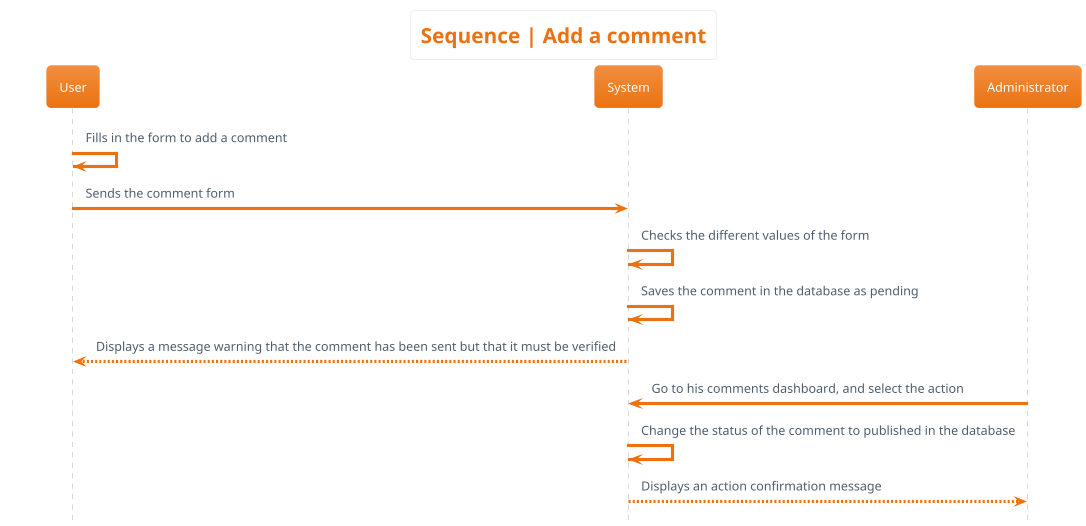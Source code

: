 @startuml sequence__add_comment
hide footbox
skinparam actorStyle awesome
!theme aws-orange
skinparam backgroundcolor White

'Titre'
title Sequence | Add a comment

'Déroulement'
User -> User : Fills in the form to add a comment
User -> System : Sends the comment form
System -> System : Checks the different values of the form
System -> System : Saves the comment in the database as pending
System --> User : Displays a message warning that the comment has been sent but that it must be verified
Administrator -> System : Go to his comments dashboard, and select the action
System -> System : Change the status of the comment to published in the database
System --> Administrator: Displays an action confirmation message
@enduml